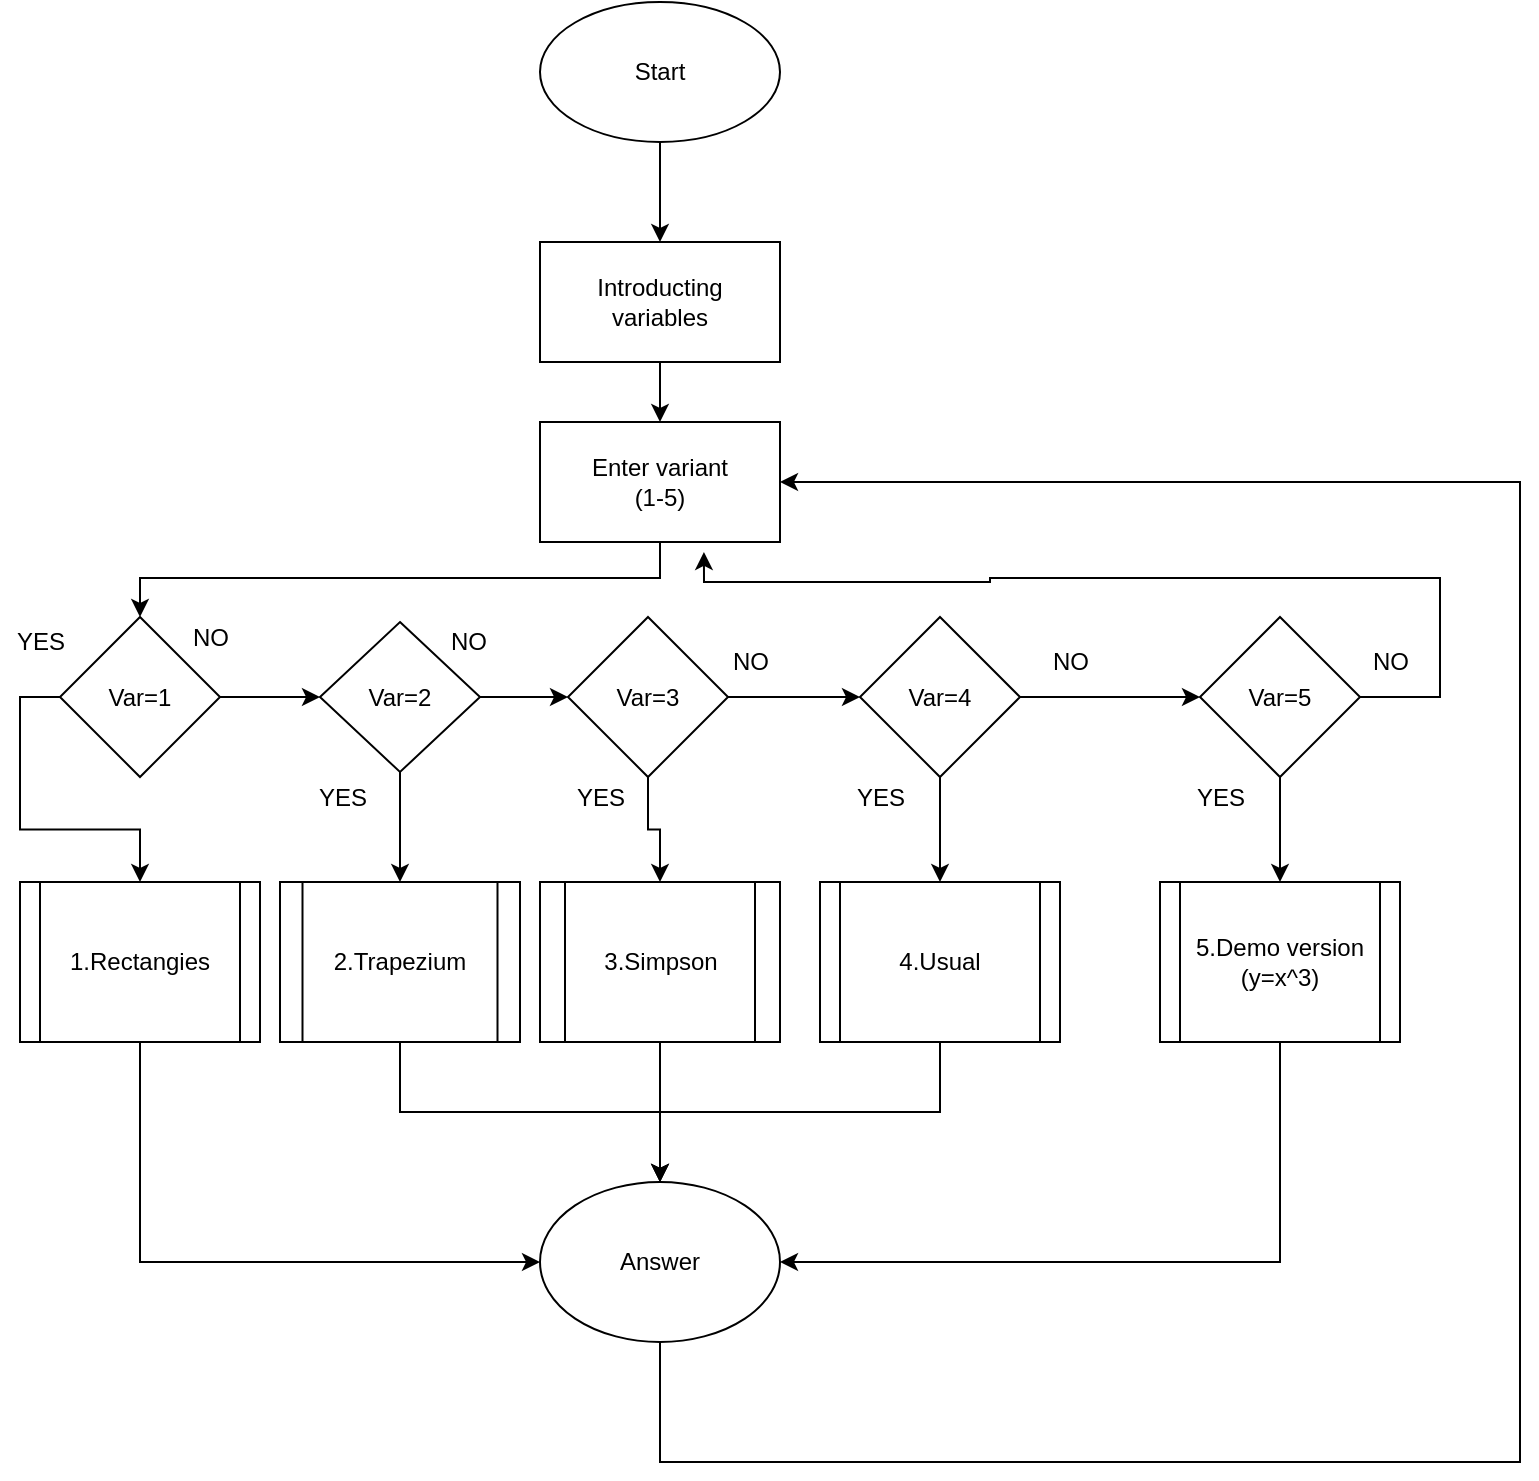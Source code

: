 <mxfile version="15.7.3" type="device"><diagram id="C5RBs43oDa-KdzZeNtuy" name="Page-1"><mxGraphModel dx="868" dy="482" grid="1" gridSize="10" guides="1" tooltips="1" connect="1" arrows="1" fold="1" page="1" pageScale="1" pageWidth="827" pageHeight="1169" math="0" shadow="0"><root><mxCell id="WIyWlLk6GJQsqaUBKTNV-0"/><mxCell id="WIyWlLk6GJQsqaUBKTNV-1" parent="WIyWlLk6GJQsqaUBKTNV-0"/><mxCell id="5NfhOYRbruRFwwp_wYFY-43" style="edgeStyle=orthogonalEdgeStyle;rounded=0;orthogonalLoop=1;jettySize=auto;html=1;exitX=0.5;exitY=1;exitDx=0;exitDy=0;entryX=0.5;entryY=0;entryDx=0;entryDy=0;" parent="WIyWlLk6GJQsqaUBKTNV-1" source="5NfhOYRbruRFwwp_wYFY-0" target="5NfhOYRbruRFwwp_wYFY-1" edge="1"><mxGeometry relative="1" as="geometry"/></mxCell><mxCell id="5NfhOYRbruRFwwp_wYFY-0" value="Start" style="ellipse;whiteSpace=wrap;html=1;" parent="WIyWlLk6GJQsqaUBKTNV-1" vertex="1"><mxGeometry x="320" y="240" width="120" height="70" as="geometry"/></mxCell><mxCell id="5NfhOYRbruRFwwp_wYFY-4" value="" style="edgeStyle=orthogonalEdgeStyle;rounded=0;orthogonalLoop=1;jettySize=auto;html=1;" parent="WIyWlLk6GJQsqaUBKTNV-1" source="5NfhOYRbruRFwwp_wYFY-1" target="5NfhOYRbruRFwwp_wYFY-3" edge="1"><mxGeometry relative="1" as="geometry"/></mxCell><mxCell id="5NfhOYRbruRFwwp_wYFY-1" value="Introducting&lt;br&gt;variables" style="whiteSpace=wrap;html=1;" parent="WIyWlLk6GJQsqaUBKTNV-1" vertex="1"><mxGeometry x="320" y="360" width="120" height="60" as="geometry"/></mxCell><mxCell id="CqQjRzaFRC-ASp-F2-nD-16" style="edgeStyle=orthogonalEdgeStyle;rounded=0;orthogonalLoop=1;jettySize=auto;html=1;exitX=0.5;exitY=1;exitDx=0;exitDy=0;entryX=0.5;entryY=0;entryDx=0;entryDy=0;" edge="1" parent="WIyWlLk6GJQsqaUBKTNV-1" source="5NfhOYRbruRFwwp_wYFY-3" target="CqQjRzaFRC-ASp-F2-nD-1"><mxGeometry relative="1" as="geometry"><Array as="points"><mxPoint x="380" y="528"/><mxPoint x="120" y="528"/></Array></mxGeometry></mxCell><mxCell id="5NfhOYRbruRFwwp_wYFY-3" value="Enter variant&lt;br&gt;(1-5)" style="whiteSpace=wrap;html=1;" parent="WIyWlLk6GJQsqaUBKTNV-1" vertex="1"><mxGeometry x="320" y="450" width="120" height="60" as="geometry"/></mxCell><mxCell id="CqQjRzaFRC-ASp-F2-nD-19" style="edgeStyle=orthogonalEdgeStyle;rounded=0;orthogonalLoop=1;jettySize=auto;html=1;exitX=0.5;exitY=1;exitDx=0;exitDy=0;entryX=0.5;entryY=0;entryDx=0;entryDy=0;" edge="1" parent="WIyWlLk6GJQsqaUBKTNV-1" source="5NfhOYRbruRFwwp_wYFY-5" target="5NfhOYRbruRFwwp_wYFY-25"><mxGeometry relative="1" as="geometry"/></mxCell><mxCell id="CqQjRzaFRC-ASp-F2-nD-20" style="edgeStyle=orthogonalEdgeStyle;rounded=0;orthogonalLoop=1;jettySize=auto;html=1;exitX=1;exitY=0.5;exitDx=0;exitDy=0;entryX=0;entryY=0.5;entryDx=0;entryDy=0;" edge="1" parent="WIyWlLk6GJQsqaUBKTNV-1" source="5NfhOYRbruRFwwp_wYFY-5" target="CqQjRzaFRC-ASp-F2-nD-2"><mxGeometry relative="1" as="geometry"/></mxCell><mxCell id="5NfhOYRbruRFwwp_wYFY-5" value="&lt;font style=&quot;vertical-align: inherit&quot;&gt;&lt;font style=&quot;vertical-align: inherit&quot;&gt;Var=2&lt;/font&gt;&lt;/font&gt;" style="rhombus;whiteSpace=wrap;html=1;" parent="WIyWlLk6GJQsqaUBKTNV-1" vertex="1"><mxGeometry x="210" y="550" width="80" height="75" as="geometry"/></mxCell><mxCell id="5NfhOYRbruRFwwp_wYFY-7" value="" style="whiteSpace=wrap;html=1;" parent="WIyWlLk6GJQsqaUBKTNV-1" vertex="1"><mxGeometry x="190" y="680" width="120" height="80" as="geometry"/></mxCell><mxCell id="5NfhOYRbruRFwwp_wYFY-9" value="" style="rounded=0;whiteSpace=wrap;html=1;" parent="WIyWlLk6GJQsqaUBKTNV-1" vertex="1"><mxGeometry x="60" y="680" width="120" height="80" as="geometry"/></mxCell><mxCell id="5NfhOYRbruRFwwp_wYFY-16" value="" style="whiteSpace=wrap;html=1;" parent="WIyWlLk6GJQsqaUBKTNV-1" vertex="1"><mxGeometry x="460" y="680" width="120" height="80" as="geometry"/></mxCell><mxCell id="5NfhOYRbruRFwwp_wYFY-19" value="" style="rounded=0;whiteSpace=wrap;html=1;" parent="WIyWlLk6GJQsqaUBKTNV-1" vertex="1"><mxGeometry x="630" y="680" width="120" height="80" as="geometry"/></mxCell><mxCell id="5NfhOYRbruRFwwp_wYFY-20" value="" style="rounded=0;whiteSpace=wrap;html=1;" parent="WIyWlLk6GJQsqaUBKTNV-1" vertex="1"><mxGeometry x="320" y="680" width="120" height="80" as="geometry"/></mxCell><mxCell id="CqQjRzaFRC-ASp-F2-nD-11" style="edgeStyle=orthogonalEdgeStyle;rounded=0;orthogonalLoop=1;jettySize=auto;html=1;exitX=0.5;exitY=1;exitDx=0;exitDy=0;entryX=1;entryY=0.5;entryDx=0;entryDy=0;" edge="1" parent="WIyWlLk6GJQsqaUBKTNV-1" source="5NfhOYRbruRFwwp_wYFY-23" target="5NfhOYRbruRFwwp_wYFY-30"><mxGeometry relative="1" as="geometry"/></mxCell><mxCell id="5NfhOYRbruRFwwp_wYFY-23" value="5.Demo version (y=x^3)" style="rounded=0;whiteSpace=wrap;html=1;" parent="WIyWlLk6GJQsqaUBKTNV-1" vertex="1"><mxGeometry x="640" y="680" width="100" height="80" as="geometry"/></mxCell><mxCell id="5NfhOYRbruRFwwp_wYFY-35" style="edgeStyle=orthogonalEdgeStyle;rounded=0;orthogonalLoop=1;jettySize=auto;html=1;exitX=0.5;exitY=1;exitDx=0;exitDy=0;entryX=0.5;entryY=0;entryDx=0;entryDy=0;" parent="WIyWlLk6GJQsqaUBKTNV-1" source="5NfhOYRbruRFwwp_wYFY-24" target="5NfhOYRbruRFwwp_wYFY-30" edge="1"><mxGeometry relative="1" as="geometry"/></mxCell><mxCell id="5NfhOYRbruRFwwp_wYFY-24" value="4.Usual" style="rounded=0;whiteSpace=wrap;html=1;" parent="WIyWlLk6GJQsqaUBKTNV-1" vertex="1"><mxGeometry x="470" y="680" width="100" height="80" as="geometry"/></mxCell><mxCell id="5NfhOYRbruRFwwp_wYFY-33" style="edgeStyle=orthogonalEdgeStyle;rounded=0;orthogonalLoop=1;jettySize=auto;html=1;exitX=0.5;exitY=1;exitDx=0;exitDy=0;entryX=0.5;entryY=0;entryDx=0;entryDy=0;" parent="WIyWlLk6GJQsqaUBKTNV-1" source="5NfhOYRbruRFwwp_wYFY-25" target="5NfhOYRbruRFwwp_wYFY-30" edge="1"><mxGeometry relative="1" as="geometry"><mxPoint x="380" y="800" as="targetPoint"/></mxGeometry></mxCell><mxCell id="5NfhOYRbruRFwwp_wYFY-25" value="2.Trapezium" style="rounded=0;whiteSpace=wrap;html=1;" parent="WIyWlLk6GJQsqaUBKTNV-1" vertex="1"><mxGeometry x="201.25" y="680" width="97.5" height="80" as="geometry"/></mxCell><mxCell id="5NfhOYRbruRFwwp_wYFY-32" style="edgeStyle=orthogonalEdgeStyle;rounded=0;orthogonalLoop=1;jettySize=auto;html=1;exitX=0.5;exitY=1;exitDx=0;exitDy=0;entryX=0.5;entryY=0;entryDx=0;entryDy=0;" parent="WIyWlLk6GJQsqaUBKTNV-1" source="5NfhOYRbruRFwwp_wYFY-26" target="5NfhOYRbruRFwwp_wYFY-30" edge="1"><mxGeometry relative="1" as="geometry"/></mxCell><mxCell id="5NfhOYRbruRFwwp_wYFY-26" value="3.Simpson" style="rounded=0;whiteSpace=wrap;html=1;" parent="WIyWlLk6GJQsqaUBKTNV-1" vertex="1"><mxGeometry x="332.5" y="680" width="95" height="80" as="geometry"/></mxCell><mxCell id="5NfhOYRbruRFwwp_wYFY-36" style="edgeStyle=orthogonalEdgeStyle;rounded=0;orthogonalLoop=1;jettySize=auto;html=1;exitX=0.5;exitY=1;exitDx=0;exitDy=0;entryX=0;entryY=0.5;entryDx=0;entryDy=0;" parent="WIyWlLk6GJQsqaUBKTNV-1" source="5NfhOYRbruRFwwp_wYFY-27" target="5NfhOYRbruRFwwp_wYFY-30" edge="1"><mxGeometry relative="1" as="geometry"/></mxCell><mxCell id="5NfhOYRbruRFwwp_wYFY-27" value="1.Rectangies" style="rounded=0;whiteSpace=wrap;html=1;" parent="WIyWlLk6GJQsqaUBKTNV-1" vertex="1"><mxGeometry x="70" y="680" width="100" height="80" as="geometry"/></mxCell><mxCell id="CqQjRzaFRC-ASp-F2-nD-12" style="edgeStyle=orthogonalEdgeStyle;rounded=0;orthogonalLoop=1;jettySize=auto;html=1;exitX=1;exitY=1;exitDx=0;exitDy=0;entryX=1;entryY=0.5;entryDx=0;entryDy=0;" edge="1" parent="WIyWlLk6GJQsqaUBKTNV-1" source="5NfhOYRbruRFwwp_wYFY-30" target="5NfhOYRbruRFwwp_wYFY-3"><mxGeometry relative="1" as="geometry"><Array as="points"><mxPoint x="380" y="898"/><mxPoint x="380" y="970"/><mxPoint x="810" y="970"/><mxPoint x="810" y="480"/></Array></mxGeometry></mxCell><mxCell id="5NfhOYRbruRFwwp_wYFY-30" value="Answer" style="ellipse;whiteSpace=wrap;html=1;rounded=0;" parent="WIyWlLk6GJQsqaUBKTNV-1" vertex="1"><mxGeometry x="320" y="830" width="120" height="80" as="geometry"/></mxCell><mxCell id="CqQjRzaFRC-ASp-F2-nD-17" style="edgeStyle=orthogonalEdgeStyle;rounded=0;orthogonalLoop=1;jettySize=auto;html=1;exitX=0;exitY=0.5;exitDx=0;exitDy=0;entryX=0.5;entryY=0;entryDx=0;entryDy=0;" edge="1" parent="WIyWlLk6GJQsqaUBKTNV-1" source="CqQjRzaFRC-ASp-F2-nD-1" target="5NfhOYRbruRFwwp_wYFY-27"><mxGeometry relative="1" as="geometry"/></mxCell><mxCell id="CqQjRzaFRC-ASp-F2-nD-18" style="edgeStyle=orthogonalEdgeStyle;rounded=0;orthogonalLoop=1;jettySize=auto;html=1;exitX=1;exitY=0.5;exitDx=0;exitDy=0;" edge="1" parent="WIyWlLk6GJQsqaUBKTNV-1" source="CqQjRzaFRC-ASp-F2-nD-1" target="5NfhOYRbruRFwwp_wYFY-5"><mxGeometry relative="1" as="geometry"/></mxCell><mxCell id="CqQjRzaFRC-ASp-F2-nD-1" value="&lt;font style=&quot;vertical-align: inherit&quot;&gt;&lt;font style=&quot;vertical-align: inherit&quot;&gt;&lt;font style=&quot;vertical-align: inherit&quot;&gt;&lt;font style=&quot;vertical-align: inherit&quot;&gt;Var=1&lt;/font&gt;&lt;/font&gt;&lt;/font&gt;&lt;/font&gt;" style="rhombus;whiteSpace=wrap;html=1;" vertex="1" parent="WIyWlLk6GJQsqaUBKTNV-1"><mxGeometry x="80" y="547.5" width="80" height="80" as="geometry"/></mxCell><mxCell id="CqQjRzaFRC-ASp-F2-nD-22" style="edgeStyle=orthogonalEdgeStyle;rounded=0;orthogonalLoop=1;jettySize=auto;html=1;exitX=1;exitY=0.5;exitDx=0;exitDy=0;" edge="1" parent="WIyWlLk6GJQsqaUBKTNV-1" source="CqQjRzaFRC-ASp-F2-nD-5" target="CqQjRzaFRC-ASp-F2-nD-10"><mxGeometry relative="1" as="geometry"/></mxCell><mxCell id="CqQjRzaFRC-ASp-F2-nD-26" style="edgeStyle=orthogonalEdgeStyle;rounded=0;orthogonalLoop=1;jettySize=auto;html=1;exitX=0.5;exitY=1;exitDx=0;exitDy=0;" edge="1" parent="WIyWlLk6GJQsqaUBKTNV-1" source="CqQjRzaFRC-ASp-F2-nD-5" target="5NfhOYRbruRFwwp_wYFY-24"><mxGeometry relative="1" as="geometry"/></mxCell><mxCell id="CqQjRzaFRC-ASp-F2-nD-5" value="&lt;font style=&quot;vertical-align: inherit&quot;&gt;&lt;font style=&quot;vertical-align: inherit&quot;&gt;&lt;font style=&quot;vertical-align: inherit&quot;&gt;&lt;font style=&quot;vertical-align: inherit&quot;&gt;Var=4&lt;/font&gt;&lt;/font&gt;&lt;/font&gt;&lt;/font&gt;" style="rhombus;whiteSpace=wrap;html=1;" vertex="1" parent="WIyWlLk6GJQsqaUBKTNV-1"><mxGeometry x="480" y="547.5" width="80" height="80" as="geometry"/></mxCell><mxCell id="CqQjRzaFRC-ASp-F2-nD-21" style="edgeStyle=orthogonalEdgeStyle;rounded=0;orthogonalLoop=1;jettySize=auto;html=1;exitX=1;exitY=0.5;exitDx=0;exitDy=0;entryX=0;entryY=0.5;entryDx=0;entryDy=0;" edge="1" parent="WIyWlLk6GJQsqaUBKTNV-1" source="CqQjRzaFRC-ASp-F2-nD-2" target="CqQjRzaFRC-ASp-F2-nD-5"><mxGeometry relative="1" as="geometry"/></mxCell><mxCell id="CqQjRzaFRC-ASp-F2-nD-25" style="edgeStyle=orthogonalEdgeStyle;rounded=0;orthogonalLoop=1;jettySize=auto;html=1;exitX=0.5;exitY=1;exitDx=0;exitDy=0;" edge="1" parent="WIyWlLk6GJQsqaUBKTNV-1" source="CqQjRzaFRC-ASp-F2-nD-2" target="5NfhOYRbruRFwwp_wYFY-26"><mxGeometry relative="1" as="geometry"/></mxCell><mxCell id="CqQjRzaFRC-ASp-F2-nD-2" value="&lt;font style=&quot;vertical-align: inherit&quot;&gt;&lt;font style=&quot;vertical-align: inherit&quot;&gt;&lt;font style=&quot;vertical-align: inherit&quot;&gt;&lt;font style=&quot;vertical-align: inherit&quot;&gt;Var=3&lt;/font&gt;&lt;/font&gt;&lt;/font&gt;&lt;/font&gt;" style="rhombus;whiteSpace=wrap;html=1;" vertex="1" parent="WIyWlLk6GJQsqaUBKTNV-1"><mxGeometry x="334" y="547.5" width="80" height="80" as="geometry"/></mxCell><mxCell id="CqQjRzaFRC-ASp-F2-nD-27" style="edgeStyle=orthogonalEdgeStyle;rounded=0;orthogonalLoop=1;jettySize=auto;html=1;exitX=0.5;exitY=1;exitDx=0;exitDy=0;entryX=0.5;entryY=0;entryDx=0;entryDy=0;" edge="1" parent="WIyWlLk6GJQsqaUBKTNV-1" source="CqQjRzaFRC-ASp-F2-nD-10" target="5NfhOYRbruRFwwp_wYFY-23"><mxGeometry relative="1" as="geometry"/></mxCell><mxCell id="CqQjRzaFRC-ASp-F2-nD-29" style="edgeStyle=orthogonalEdgeStyle;rounded=0;orthogonalLoop=1;jettySize=auto;html=1;exitX=1;exitY=0.5;exitDx=0;exitDy=0;entryX=0.683;entryY=1.083;entryDx=0;entryDy=0;entryPerimeter=0;" edge="1" parent="WIyWlLk6GJQsqaUBKTNV-1" source="CqQjRzaFRC-ASp-F2-nD-10" target="5NfhOYRbruRFwwp_wYFY-3"><mxGeometry relative="1" as="geometry"><mxPoint x="580" y="530" as="targetPoint"/><Array as="points"><mxPoint x="770" y="588"/><mxPoint x="770" y="528"/><mxPoint x="545" y="528"/><mxPoint x="545" y="530"/><mxPoint x="402" y="530"/></Array></mxGeometry></mxCell><mxCell id="CqQjRzaFRC-ASp-F2-nD-10" value="&lt;font style=&quot;vertical-align: inherit&quot;&gt;&lt;font style=&quot;vertical-align: inherit&quot;&gt;&lt;font style=&quot;vertical-align: inherit&quot;&gt;&lt;font style=&quot;vertical-align: inherit&quot;&gt;Var=5&lt;/font&gt;&lt;/font&gt;&lt;/font&gt;&lt;/font&gt;" style="rhombus;whiteSpace=wrap;html=1;" vertex="1" parent="WIyWlLk6GJQsqaUBKTNV-1"><mxGeometry x="650" y="547.5" width="80" height="80" as="geometry"/></mxCell><mxCell id="CqQjRzaFRC-ASp-F2-nD-30" value="YES" style="text;html=1;align=center;verticalAlign=middle;resizable=0;points=[];autosize=1;strokeColor=none;fillColor=none;" vertex="1" parent="WIyWlLk6GJQsqaUBKTNV-1"><mxGeometry x="50" y="550" width="40" height="20" as="geometry"/></mxCell><mxCell id="CqQjRzaFRC-ASp-F2-nD-31" value="NO" style="text;html=1;align=center;verticalAlign=middle;resizable=0;points=[];autosize=1;strokeColor=none;fillColor=none;" vertex="1" parent="WIyWlLk6GJQsqaUBKTNV-1"><mxGeometry x="140" y="547.5" width="30" height="20" as="geometry"/></mxCell><mxCell id="CqQjRzaFRC-ASp-F2-nD-32" value="NO" style="text;html=1;align=center;verticalAlign=middle;resizable=0;points=[];autosize=1;strokeColor=none;fillColor=none;" vertex="1" parent="WIyWlLk6GJQsqaUBKTNV-1"><mxGeometry x="268.75" y="550" width="30" height="20" as="geometry"/></mxCell><mxCell id="CqQjRzaFRC-ASp-F2-nD-33" value="NO" style="text;html=1;align=center;verticalAlign=middle;resizable=0;points=[];autosize=1;strokeColor=none;fillColor=none;" vertex="1" parent="WIyWlLk6GJQsqaUBKTNV-1"><mxGeometry x="410" y="560" width="30" height="20" as="geometry"/></mxCell><mxCell id="CqQjRzaFRC-ASp-F2-nD-34" value="NO" style="text;html=1;align=center;verticalAlign=middle;resizable=0;points=[];autosize=1;strokeColor=none;fillColor=none;" vertex="1" parent="WIyWlLk6GJQsqaUBKTNV-1"><mxGeometry x="570" y="560" width="30" height="20" as="geometry"/></mxCell><mxCell id="CqQjRzaFRC-ASp-F2-nD-35" value="NO" style="text;html=1;align=center;verticalAlign=middle;resizable=0;points=[];autosize=1;strokeColor=none;fillColor=none;" vertex="1" parent="WIyWlLk6GJQsqaUBKTNV-1"><mxGeometry x="730" y="560" width="30" height="20" as="geometry"/></mxCell><mxCell id="CqQjRzaFRC-ASp-F2-nD-36" value="YES" style="text;html=1;align=center;verticalAlign=middle;resizable=0;points=[];autosize=1;strokeColor=none;fillColor=none;" vertex="1" parent="WIyWlLk6GJQsqaUBKTNV-1"><mxGeometry x="201.25" y="627.5" width="40" height="20" as="geometry"/></mxCell><mxCell id="CqQjRzaFRC-ASp-F2-nD-37" value="YES" style="text;html=1;align=center;verticalAlign=middle;resizable=0;points=[];autosize=1;strokeColor=none;fillColor=none;" vertex="1" parent="WIyWlLk6GJQsqaUBKTNV-1"><mxGeometry x="330" y="627.5" width="40" height="20" as="geometry"/></mxCell><mxCell id="CqQjRzaFRC-ASp-F2-nD-38" value="YES" style="text;html=1;align=center;verticalAlign=middle;resizable=0;points=[];autosize=1;strokeColor=none;fillColor=none;" vertex="1" parent="WIyWlLk6GJQsqaUBKTNV-1"><mxGeometry x="470" y="627.5" width="40" height="20" as="geometry"/></mxCell><mxCell id="CqQjRzaFRC-ASp-F2-nD-39" value="YES" style="text;html=1;align=center;verticalAlign=middle;resizable=0;points=[];autosize=1;strokeColor=none;fillColor=none;" vertex="1" parent="WIyWlLk6GJQsqaUBKTNV-1"><mxGeometry x="640" y="627.5" width="40" height="20" as="geometry"/></mxCell></root></mxGraphModel></diagram></mxfile>